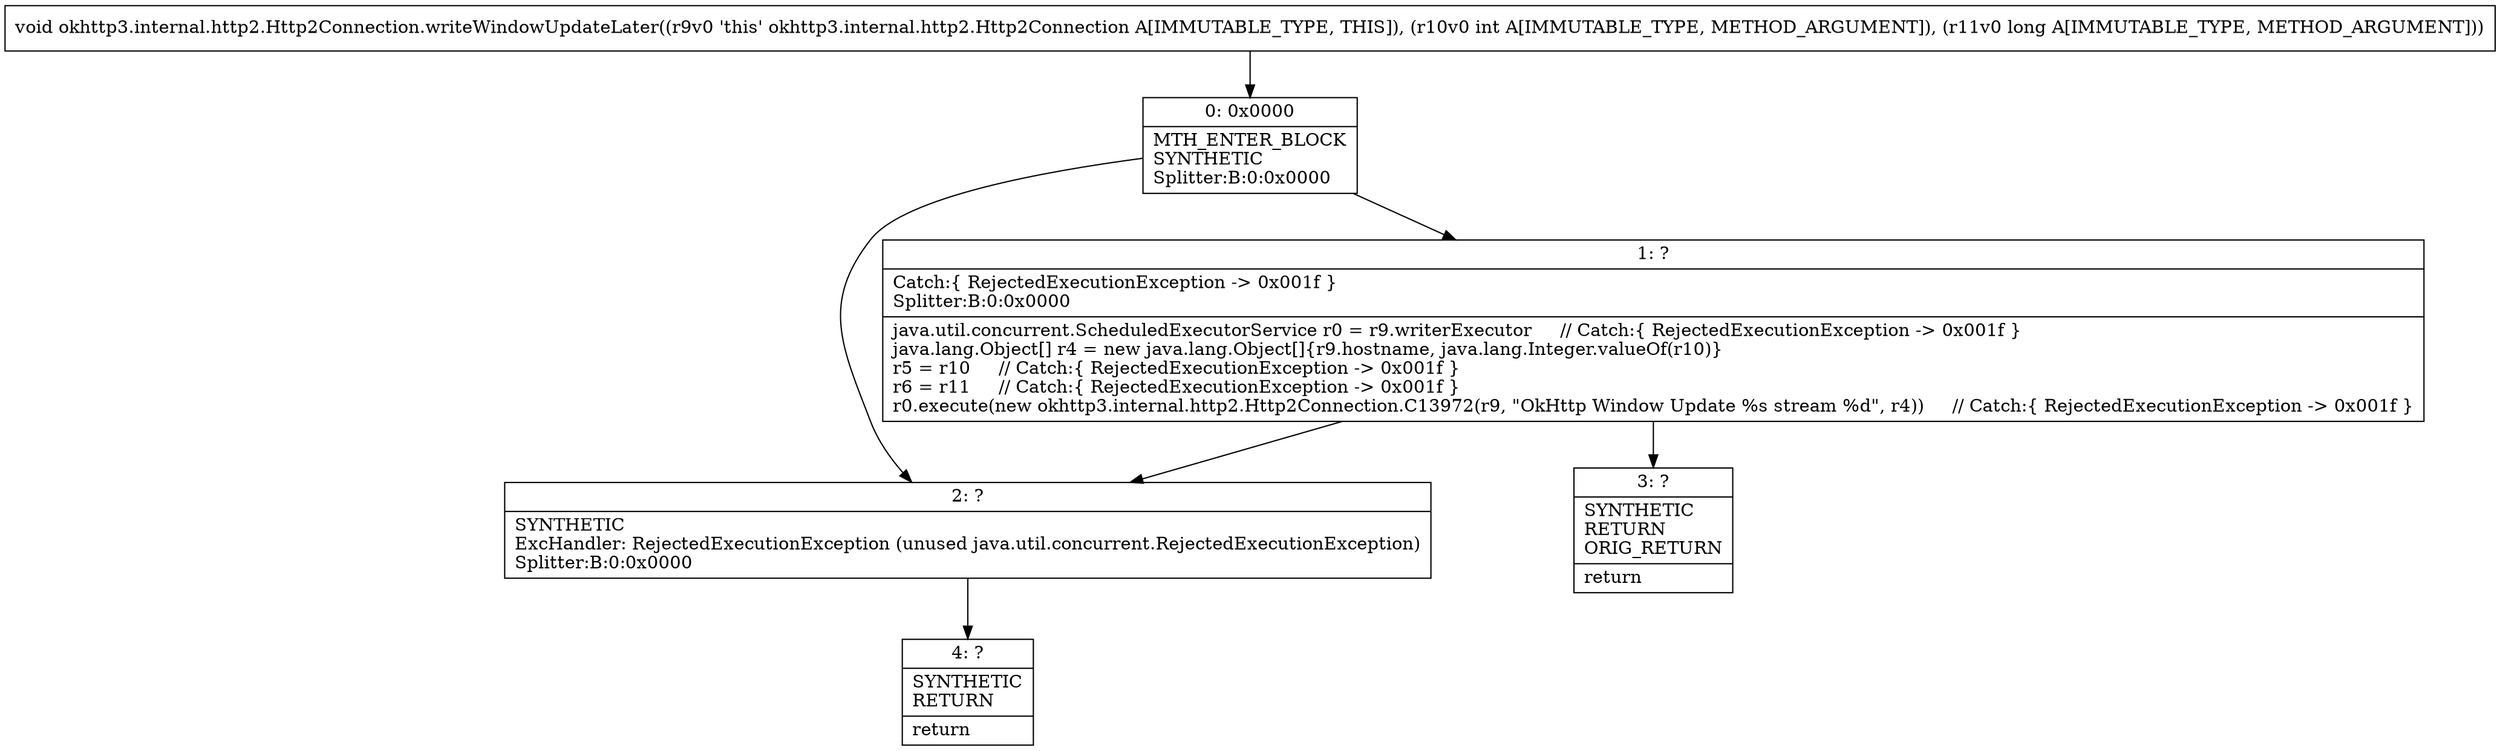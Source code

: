 digraph "CFG forokhttp3.internal.http2.Http2Connection.writeWindowUpdateLater(IJ)V" {
Node_0 [shape=record,label="{0\:\ 0x0000|MTH_ENTER_BLOCK\lSYNTHETIC\lSplitter:B:0:0x0000\l}"];
Node_1 [shape=record,label="{1\:\ ?|Catch:\{ RejectedExecutionException \-\> 0x001f \}\lSplitter:B:0:0x0000\l|java.util.concurrent.ScheduledExecutorService r0 = r9.writerExecutor     \/\/ Catch:\{ RejectedExecutionException \-\> 0x001f \}\ljava.lang.Object[] r4 = new java.lang.Object[]\{r9.hostname, java.lang.Integer.valueOf(r10)\}\lr5 = r10     \/\/ Catch:\{ RejectedExecutionException \-\> 0x001f \}\lr6 = r11     \/\/ Catch:\{ RejectedExecutionException \-\> 0x001f \}\lr0.execute(new okhttp3.internal.http2.Http2Connection.C13972(r9, \"OkHttp Window Update %s stream %d\", r4))     \/\/ Catch:\{ RejectedExecutionException \-\> 0x001f \}\l}"];
Node_2 [shape=record,label="{2\:\ ?|SYNTHETIC\lExcHandler: RejectedExecutionException (unused java.util.concurrent.RejectedExecutionException)\lSplitter:B:0:0x0000\l}"];
Node_3 [shape=record,label="{3\:\ ?|SYNTHETIC\lRETURN\lORIG_RETURN\l|return\l}"];
Node_4 [shape=record,label="{4\:\ ?|SYNTHETIC\lRETURN\l|return\l}"];
MethodNode[shape=record,label="{void okhttp3.internal.http2.Http2Connection.writeWindowUpdateLater((r9v0 'this' okhttp3.internal.http2.Http2Connection A[IMMUTABLE_TYPE, THIS]), (r10v0 int A[IMMUTABLE_TYPE, METHOD_ARGUMENT]), (r11v0 long A[IMMUTABLE_TYPE, METHOD_ARGUMENT])) }"];
MethodNode -> Node_0;
Node_0 -> Node_1;
Node_0 -> Node_2;
Node_1 -> Node_2;
Node_1 -> Node_3;
Node_2 -> Node_4;
}

